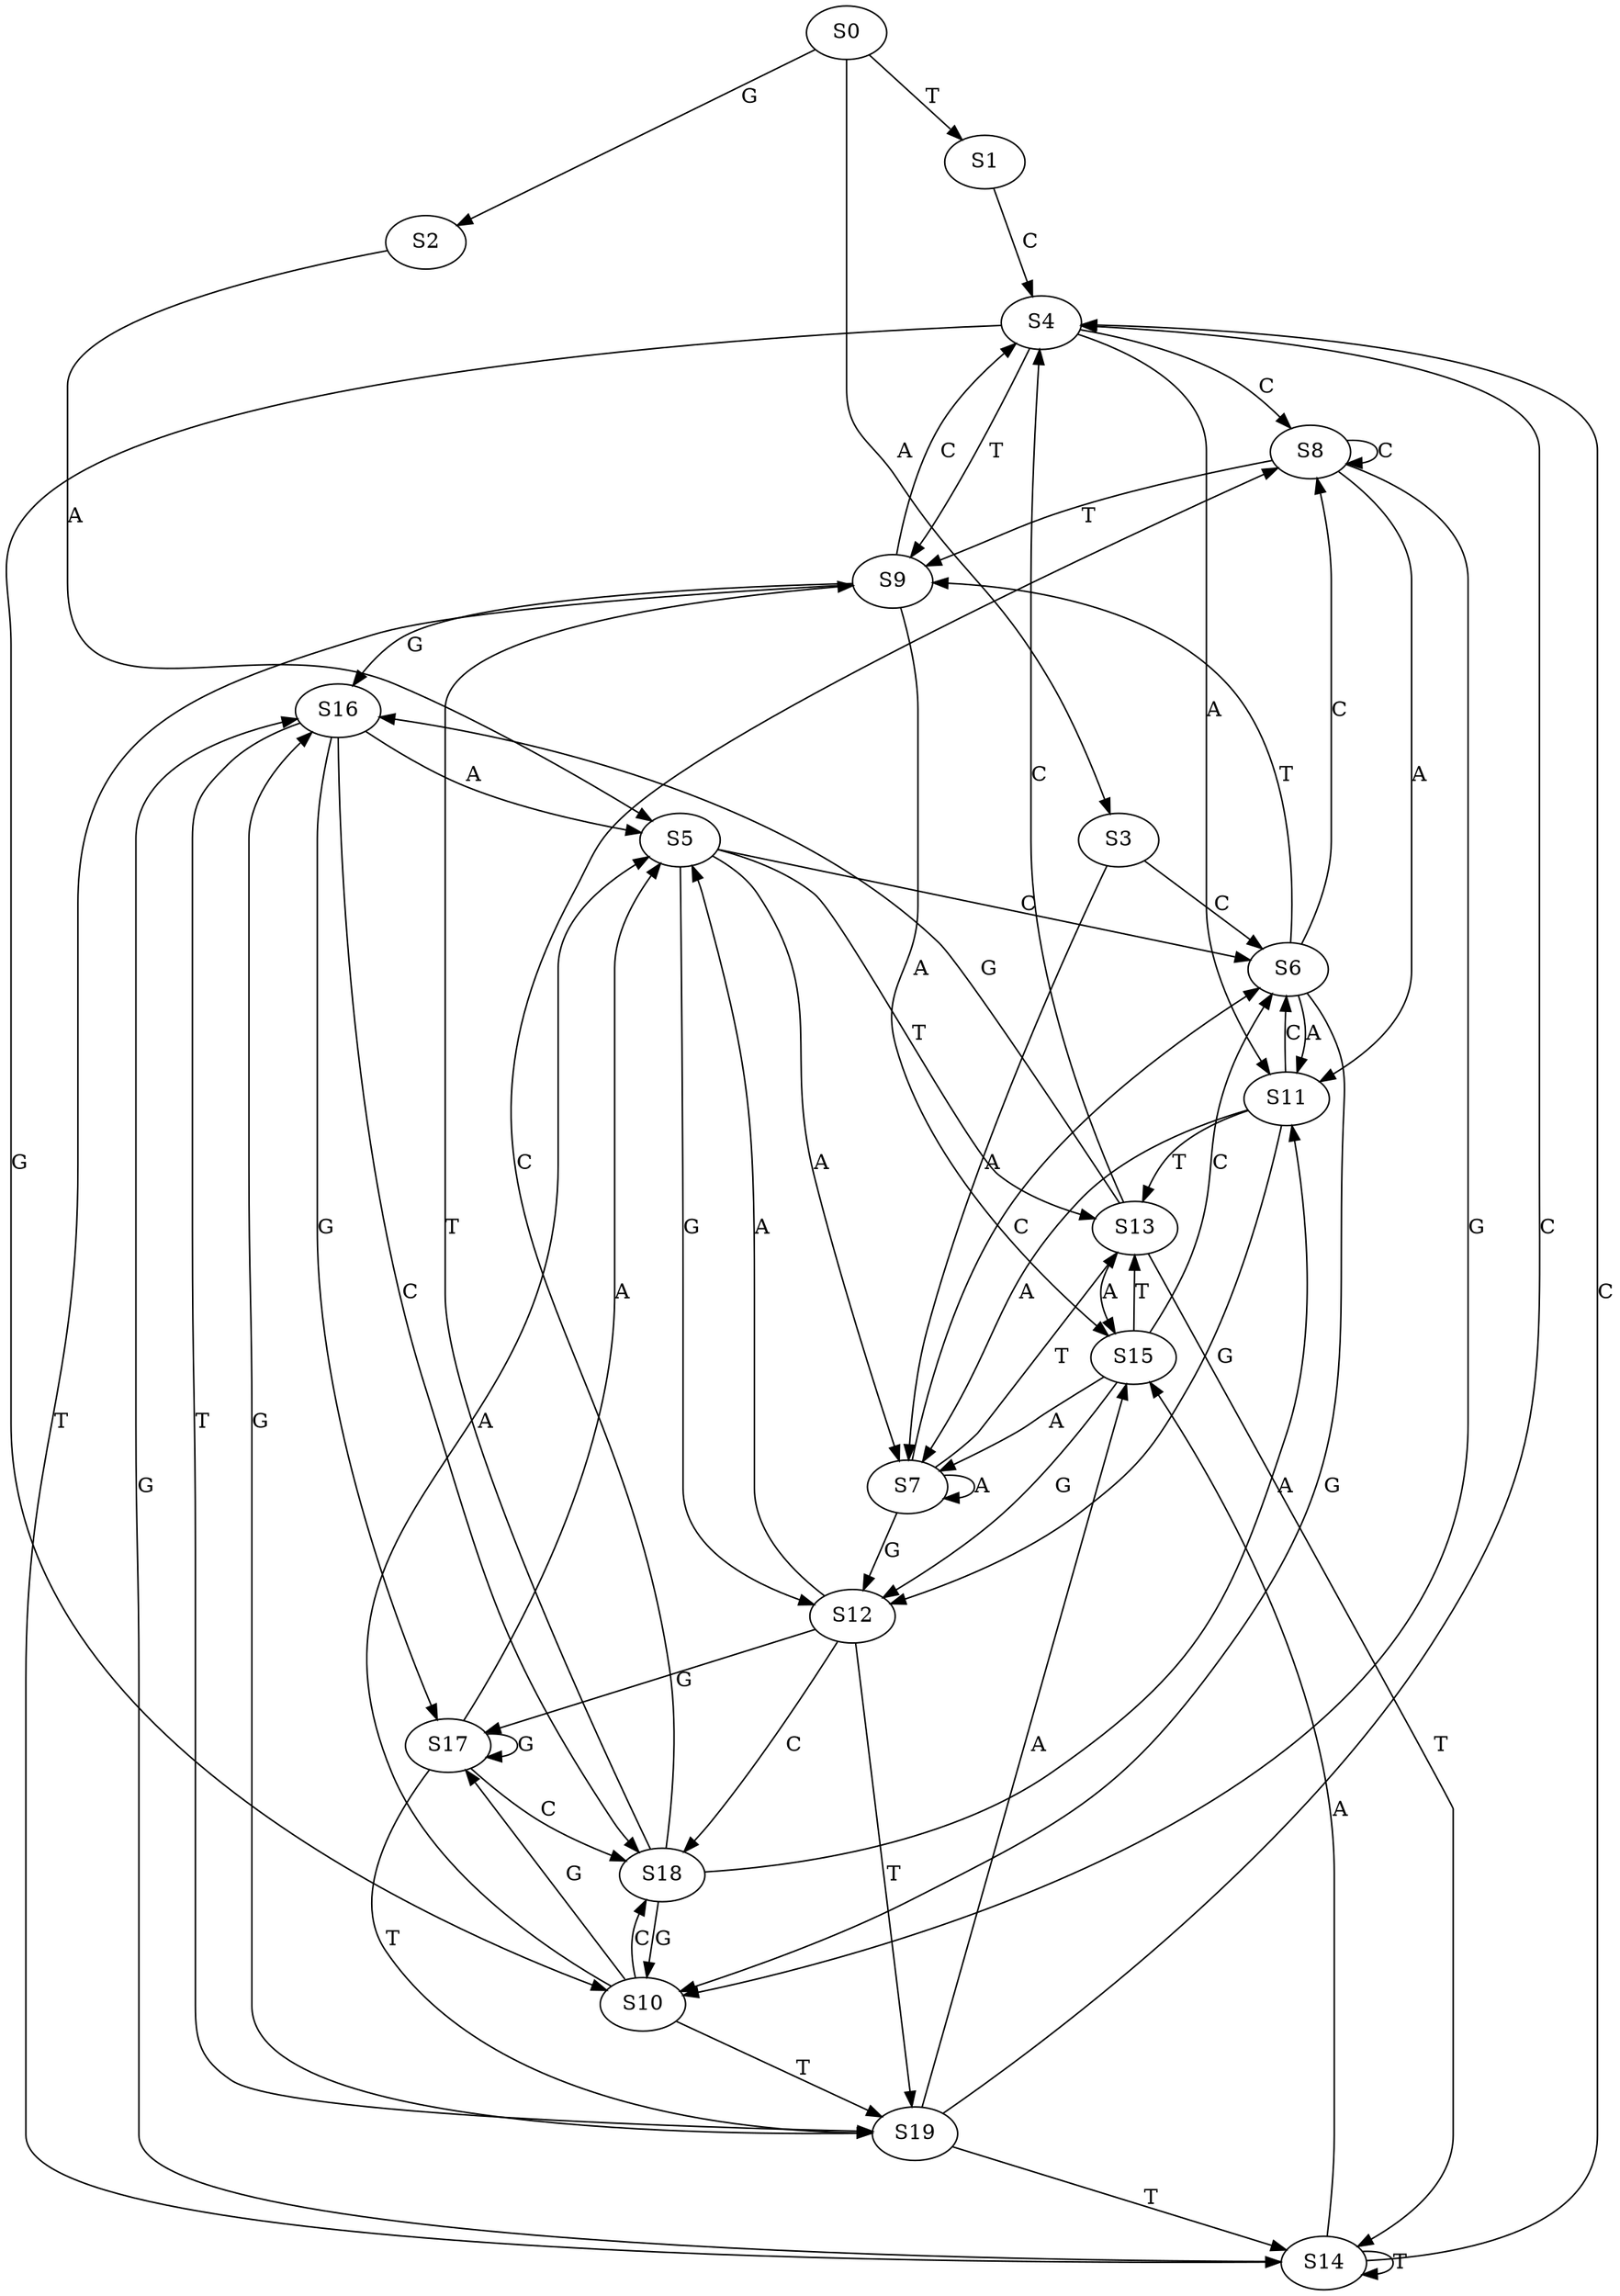 strict digraph  {
	S0 -> S1 [ label = T ];
	S0 -> S2 [ label = G ];
	S0 -> S3 [ label = A ];
	S1 -> S4 [ label = C ];
	S2 -> S5 [ label = A ];
	S3 -> S6 [ label = C ];
	S3 -> S7 [ label = A ];
	S4 -> S8 [ label = C ];
	S4 -> S9 [ label = T ];
	S4 -> S10 [ label = G ];
	S4 -> S11 [ label = A ];
	S5 -> S6 [ label = C ];
	S5 -> S7 [ label = A ];
	S5 -> S12 [ label = G ];
	S5 -> S13 [ label = T ];
	S6 -> S10 [ label = G ];
	S6 -> S8 [ label = C ];
	S6 -> S9 [ label = T ];
	S6 -> S11 [ label = A ];
	S7 -> S12 [ label = G ];
	S7 -> S6 [ label = C ];
	S7 -> S7 [ label = A ];
	S7 -> S13 [ label = T ];
	S8 -> S11 [ label = A ];
	S8 -> S10 [ label = G ];
	S8 -> S8 [ label = C ];
	S8 -> S9 [ label = T ];
	S9 -> S14 [ label = T ];
	S9 -> S15 [ label = A ];
	S9 -> S16 [ label = G ];
	S9 -> S4 [ label = C ];
	S10 -> S17 [ label = G ];
	S10 -> S18 [ label = C ];
	S10 -> S5 [ label = A ];
	S10 -> S19 [ label = T ];
	S11 -> S6 [ label = C ];
	S11 -> S12 [ label = G ];
	S11 -> S13 [ label = T ];
	S11 -> S7 [ label = A ];
	S12 -> S18 [ label = C ];
	S12 -> S17 [ label = G ];
	S12 -> S5 [ label = A ];
	S12 -> S19 [ label = T ];
	S13 -> S15 [ label = A ];
	S13 -> S4 [ label = C ];
	S13 -> S14 [ label = T ];
	S13 -> S16 [ label = G ];
	S14 -> S15 [ label = A ];
	S14 -> S4 [ label = C ];
	S14 -> S16 [ label = G ];
	S14 -> S14 [ label = T ];
	S15 -> S12 [ label = G ];
	S15 -> S7 [ label = A ];
	S15 -> S6 [ label = C ];
	S15 -> S13 [ label = T ];
	S16 -> S18 [ label = C ];
	S16 -> S19 [ label = T ];
	S16 -> S17 [ label = G ];
	S16 -> S5 [ label = A ];
	S17 -> S19 [ label = T ];
	S17 -> S5 [ label = A ];
	S17 -> S18 [ label = C ];
	S17 -> S17 [ label = G ];
	S18 -> S10 [ label = G ];
	S18 -> S9 [ label = T ];
	S18 -> S8 [ label = C ];
	S18 -> S11 [ label = A ];
	S19 -> S15 [ label = A ];
	S19 -> S4 [ label = C ];
	S19 -> S16 [ label = G ];
	S19 -> S14 [ label = T ];
}
